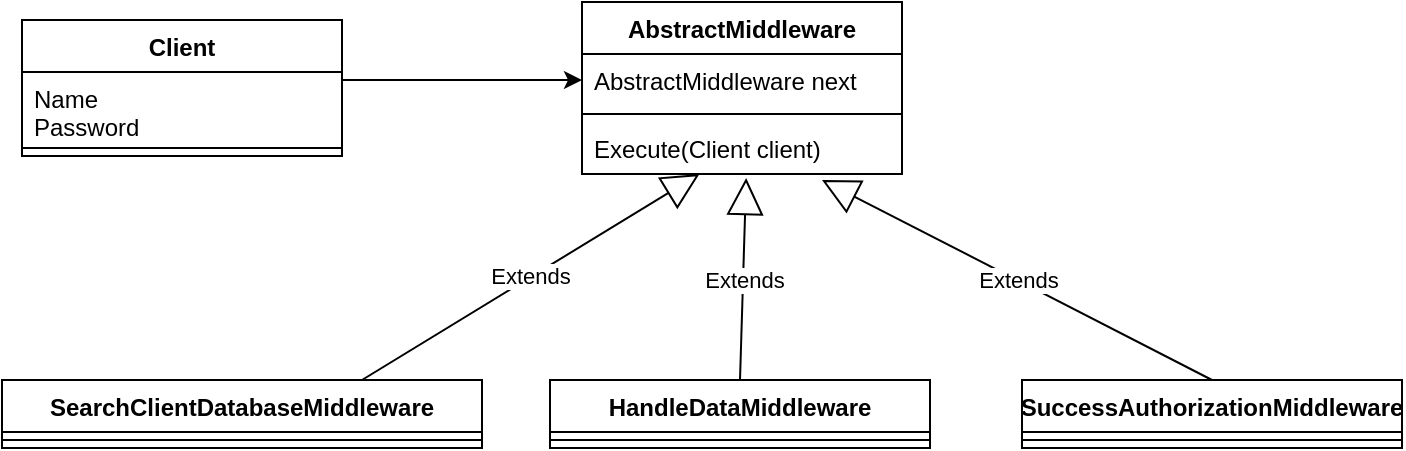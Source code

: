 <mxfile version="16.0.0" type="device"><diagram id="PtruPv48DScb7BziO99n" name="Page-1"><mxGraphModel dx="1102" dy="865" grid="1" gridSize="10" guides="1" tooltips="1" connect="1" arrows="1" fold="1" page="1" pageScale="1" pageWidth="827" pageHeight="1169" math="0" shadow="0"><root><mxCell id="0"/><mxCell id="1" parent="0"/><mxCell id="UmjtA74TYs2MktgTRCuQ-1" value="Client" style="swimlane;fontStyle=1;align=center;verticalAlign=top;childLayout=stackLayout;horizontal=1;startSize=26;horizontalStack=0;resizeParent=1;resizeParentMax=0;resizeLast=0;collapsible=1;marginBottom=0;" parent="1" vertex="1"><mxGeometry x="150" y="360" width="160" height="68" as="geometry"/></mxCell><mxCell id="UmjtA74TYs2MktgTRCuQ-2" value="Name&#10;Password" style="text;strokeColor=none;fillColor=none;align=left;verticalAlign=top;spacingLeft=4;spacingRight=4;overflow=hidden;rotatable=0;points=[[0,0.5],[1,0.5]];portConstraint=eastwest;" parent="UmjtA74TYs2MktgTRCuQ-1" vertex="1"><mxGeometry y="26" width="160" height="34" as="geometry"/></mxCell><mxCell id="UmjtA74TYs2MktgTRCuQ-3" value="" style="line;strokeWidth=1;fillColor=none;align=left;verticalAlign=middle;spacingTop=-1;spacingLeft=3;spacingRight=3;rotatable=0;labelPosition=right;points=[];portConstraint=eastwest;" parent="UmjtA74TYs2MktgTRCuQ-1" vertex="1"><mxGeometry y="60" width="160" height="8" as="geometry"/></mxCell><mxCell id="UmjtA74TYs2MktgTRCuQ-5" value="AbstractMiddleware" style="swimlane;fontStyle=1;align=center;verticalAlign=top;childLayout=stackLayout;horizontal=1;startSize=26;horizontalStack=0;resizeParent=1;resizeParentMax=0;resizeLast=0;collapsible=1;marginBottom=0;" parent="1" vertex="1"><mxGeometry x="430" y="351" width="160" height="86" as="geometry"/></mxCell><mxCell id="UmjtA74TYs2MktgTRCuQ-6" value="AbstractMiddleware next" style="text;strokeColor=none;fillColor=none;align=left;verticalAlign=top;spacingLeft=4;spacingRight=4;overflow=hidden;rotatable=0;points=[[0,0.5],[1,0.5]];portConstraint=eastwest;" parent="UmjtA74TYs2MktgTRCuQ-5" vertex="1"><mxGeometry y="26" width="160" height="26" as="geometry"/></mxCell><mxCell id="UmjtA74TYs2MktgTRCuQ-7" value="" style="line;strokeWidth=1;fillColor=none;align=left;verticalAlign=middle;spacingTop=-1;spacingLeft=3;spacingRight=3;rotatable=0;labelPosition=right;points=[];portConstraint=eastwest;" parent="UmjtA74TYs2MktgTRCuQ-5" vertex="1"><mxGeometry y="52" width="160" height="8" as="geometry"/></mxCell><mxCell id="UmjtA74TYs2MktgTRCuQ-8" value="Execute(Client client)" style="text;strokeColor=none;fillColor=none;align=left;verticalAlign=top;spacingLeft=4;spacingRight=4;overflow=hidden;rotatable=0;points=[[0,0.5],[1,0.5]];portConstraint=eastwest;" parent="UmjtA74TYs2MktgTRCuQ-5" vertex="1"><mxGeometry y="60" width="160" height="26" as="geometry"/></mxCell><mxCell id="UmjtA74TYs2MktgTRCuQ-9" value="SearchClientDatabaseMiddleware" style="swimlane;fontStyle=1;align=center;verticalAlign=top;childLayout=stackLayout;horizontal=1;startSize=26;horizontalStack=0;resizeParent=1;resizeParentMax=0;resizeLast=0;collapsible=1;marginBottom=0;" parent="1" vertex="1"><mxGeometry x="140" y="540" width="240" height="34" as="geometry"/></mxCell><mxCell id="UmjtA74TYs2MktgTRCuQ-11" value="" style="line;strokeWidth=1;fillColor=none;align=left;verticalAlign=middle;spacingTop=-1;spacingLeft=3;spacingRight=3;rotatable=0;labelPosition=right;points=[];portConstraint=eastwest;" parent="UmjtA74TYs2MktgTRCuQ-9" vertex="1"><mxGeometry y="26" width="240" height="8" as="geometry"/></mxCell><mxCell id="UmjtA74TYs2MktgTRCuQ-13" value="HandleDataMiddleware" style="swimlane;fontStyle=1;align=center;verticalAlign=top;childLayout=stackLayout;horizontal=1;startSize=26;horizontalStack=0;resizeParent=1;resizeParentMax=0;resizeLast=0;collapsible=1;marginBottom=0;" parent="1" vertex="1"><mxGeometry x="414" y="540" width="190" height="34" as="geometry"/></mxCell><mxCell id="UmjtA74TYs2MktgTRCuQ-14" value="" style="line;strokeWidth=1;fillColor=none;align=left;verticalAlign=middle;spacingTop=-1;spacingLeft=3;spacingRight=3;rotatable=0;labelPosition=right;points=[];portConstraint=eastwest;" parent="UmjtA74TYs2MktgTRCuQ-13" vertex="1"><mxGeometry y="26" width="190" height="8" as="geometry"/></mxCell><mxCell id="UmjtA74TYs2MktgTRCuQ-15" value="SuccessAuthorizationMiddleware" style="swimlane;fontStyle=1;align=center;verticalAlign=top;childLayout=stackLayout;horizontal=1;startSize=26;horizontalStack=0;resizeParent=1;resizeParentMax=0;resizeLast=0;collapsible=1;marginBottom=0;" parent="1" vertex="1"><mxGeometry x="650" y="540" width="190" height="34" as="geometry"/></mxCell><mxCell id="UmjtA74TYs2MktgTRCuQ-16" value="" style="line;strokeWidth=1;fillColor=none;align=left;verticalAlign=middle;spacingTop=-1;spacingLeft=3;spacingRight=3;rotatable=0;labelPosition=right;points=[];portConstraint=eastwest;" parent="UmjtA74TYs2MktgTRCuQ-15" vertex="1"><mxGeometry y="26" width="190" height="8" as="geometry"/></mxCell><mxCell id="UmjtA74TYs2MktgTRCuQ-17" value="" style="endArrow=classic;html=1;rounded=0;exitX=1;exitY=0.118;exitDx=0;exitDy=0;entryX=0;entryY=0.5;entryDx=0;entryDy=0;exitPerimeter=0;" parent="1" source="UmjtA74TYs2MktgTRCuQ-2" target="UmjtA74TYs2MktgTRCuQ-6" edge="1"><mxGeometry width="50" height="50" relative="1" as="geometry"><mxPoint x="350" y="410" as="sourcePoint"/><mxPoint x="400" y="360" as="targetPoint"/></mxGeometry></mxCell><mxCell id="UmjtA74TYs2MktgTRCuQ-18" value="Extends" style="endArrow=block;endSize=16;endFill=0;html=1;rounded=0;exitX=0.75;exitY=0;exitDx=0;exitDy=0;" parent="1" source="UmjtA74TYs2MktgTRCuQ-9" target="UmjtA74TYs2MktgTRCuQ-8" edge="1"><mxGeometry width="160" relative="1" as="geometry"><mxPoint x="370" y="480" as="sourcePoint"/><mxPoint x="530" y="480" as="targetPoint"/></mxGeometry></mxCell><mxCell id="UmjtA74TYs2MktgTRCuQ-19" value="Extends" style="endArrow=block;endSize=16;endFill=0;html=1;rounded=0;exitX=0.5;exitY=0;exitDx=0;exitDy=0;entryX=0.513;entryY=1.077;entryDx=0;entryDy=0;entryPerimeter=0;" parent="1" source="UmjtA74TYs2MktgTRCuQ-13" target="UmjtA74TYs2MktgTRCuQ-8" edge="1"><mxGeometry width="160" relative="1" as="geometry"><mxPoint x="490" y="480" as="sourcePoint"/><mxPoint x="650" y="480" as="targetPoint"/></mxGeometry></mxCell><mxCell id="UmjtA74TYs2MktgTRCuQ-20" value="Extends" style="endArrow=block;endSize=16;endFill=0;html=1;rounded=0;exitX=0.5;exitY=0;exitDx=0;exitDy=0;entryX=0.75;entryY=1.115;entryDx=0;entryDy=0;entryPerimeter=0;" parent="1" source="UmjtA74TYs2MktgTRCuQ-15" target="UmjtA74TYs2MktgTRCuQ-8" edge="1"><mxGeometry width="160" relative="1" as="geometry"><mxPoint x="519" y="550" as="sourcePoint"/><mxPoint x="522.08" y="449.002" as="targetPoint"/></mxGeometry></mxCell></root></mxGraphModel></diagram></mxfile>